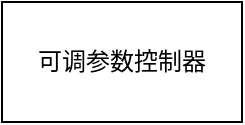 <mxfile version="18.1.1" type="github"><diagram id="pF4-YvSjD2hDs1o3rt4Y" name="第 1 页"><mxGraphModel dx="1038" dy="539" grid="1" gridSize="10" guides="1" tooltips="1" connect="1" arrows="1" fold="1" page="1" pageScale="1" pageWidth="827" pageHeight="1169" math="0" shadow="0"><root><mxCell id="0"/><mxCell id="1" parent="0"/><mxCell id="PBpmTKkiEE1WYA6wip15-1" value="" style="rounded=0;whiteSpace=wrap;html=1;" vertex="1" parent="1"><mxGeometry x="350" y="920" width="120" height="60" as="geometry"/></mxCell><mxCell id="PBpmTKkiEE1WYA6wip15-2" value="" style="rounded=0;whiteSpace=wrap;html=1;" vertex="1" parent="1"><mxGeometry x="350" y="920" width="120" height="60" as="geometry"/></mxCell><mxCell id="PBpmTKkiEE1WYA6wip15-3" value="可调参数控制器" style="rounded=0;whiteSpace=wrap;html=1;" vertex="1" parent="1"><mxGeometry x="350" y="920" width="120" height="60" as="geometry"/></mxCell></root></mxGraphModel></diagram></mxfile>